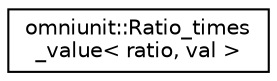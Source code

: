 digraph "Graphical Class Hierarchy"
{
  edge [fontname="Helvetica",fontsize="10",labelfontname="Helvetica",labelfontsize="10"];
  node [fontname="Helvetica",fontsize="10",shape=record];
  rankdir="LR";
  Node0 [label="omniunit::Ratio_times\l_value\< ratio, val \>",height=0.2,width=0.4,color="black", fillcolor="white", style="filled",URL="$classomniunit_1_1Ratio__times__value.html"];
}
